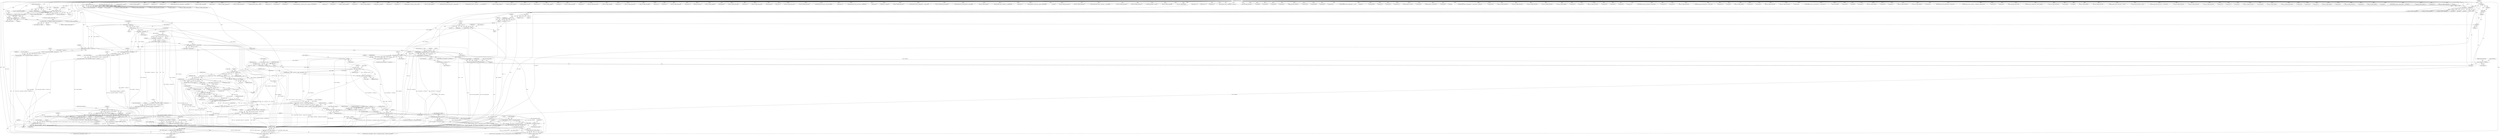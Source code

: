 digraph "0_stb_98fdfc6df88b1e34a736d5e126e6c8139c8de1a6_2@API" {
"1003421" [label="(Call,sizeof(float) * f->blocksize_1/2)"];
"1003424" [label="(Call,f->blocksize_1/2)"];
"1003405" [label="(Call,sizeof(float) * f->blocksize_1)"];
"1003351" [label="(Call,f->blocksize_1/2)"];
"1003332" [label="(Call,sizeof(float) * f->blocksize_1)"];
"1000354" [label="(Call,f->blocksize_1 = 1 << log1)"];
"1000358" [label="(Call,1 << log1)"];
"1000342" [label="(Call,log1 = x >> 4)"];
"1000344" [label="(Call,x >> 4)"];
"1000339" [label="(Call,x & 15)"];
"1000330" [label="(Call,x = get8(f))"];
"1000332" [label="(Call,get8(f))"];
"1000328" [label="(Call,get32(f))"];
"1000326" [label="(Call,get32(f))"];
"1000324" [label="(Call,get32(f))"];
"1000313" [label="(Call,get32(f))"];
"1000288" [label="(Call,get8(f))"];
"1000277" [label="(Call,get32(f))"];
"1000259" [label="(Call,getn(f, header, 6))"];
"1000250" [label="(Call,get8(f))"];
"1000126" [label="(Call,start_page(f))"];
"1000107" [label="(MethodParameterIn,vorb *f)"];
"1003419" [label="(Call,setup_malloc(f, sizeof(float) * f->blocksize_1/2))"];
"1003330" [label="(Call,setup_malloc(f, sizeof(float) * f->blocksize_1))"];
"1003328" [label="(Call,(float *) setup_malloc(f, sizeof(float) * f->blocksize_1))"];
"1003322" [label="(Call,f->channel_buffers[i] = (float *) setup_malloc(f, sizeof(float) * f->blocksize_1))"];
"1003372" [label="(Call,f->channel_buffers[i] == NULL)"];
"1003371" [label="(Call,f->channel_buffers[i] == NULL || f->previous_window[i] == NULL || f->finalY[i] == NULL)"];
"1003380" [label="(Call,f->previous_window[i] == NULL)"];
"1003379" [label="(Call,f->previous_window[i] == NULL || f->finalY[i] == NULL)"];
"1003387" [label="(Call,f->finalY[i] == NULL)"];
"1003430" [label="(Call,f->floor_buffers[i] == NULL)"];
"1003398" [label="(Call,memset(f->channel_buffers[i], 0, sizeof(float) * f->blocksize_1))"];
"1003346" [label="(Call,setup_malloc(f, sizeof(float) * f->blocksize_1/2))"];
"1003344" [label="(Call,(float *) setup_malloc(f, sizeof(float) * f->blocksize_1/2))"];
"1003338" [label="(Call,f->previous_window[i] = (float *) setup_malloc(f, sizeof(float) * f->blocksize_1/2))"];
"1003364" [label="(Call,setup_malloc(f, sizeof(int16) * longest_floorlist))"];
"1003362" [label="(Call,(int16 *) setup_malloc(f, sizeof(int16) * longest_floorlist))"];
"1003356" [label="(Call,f->finalY[i]          = (int16 *) setup_malloc(f, sizeof(int16) * longest_floorlist))"];
"1003395" [label="(Call,error(f, VORBIS_outofmem))"];
"1003394" [label="(Return,return error(f, VORBIS_outofmem);)"];
"1003417" [label="(Call,(float *) setup_malloc(f, sizeof(float) * f->blocksize_1/2))"];
"1003411" [label="(Call,f->floor_buffers[i]   = (float *) setup_malloc(f, sizeof(float) * f->blocksize_1/2))"];
"1003438" [label="(Call,error(f, VORBIS_outofmem))"];
"1003437" [label="(Return,return error(f, VORBIS_outofmem);)"];
"1003443" [label="(Call,init_blocksize(f, 0, f->blocksize_0))"];
"1003442" [label="(Call,!init_blocksize(f, 0, f->blocksize_0))"];
"1003453" [label="(Call,init_blocksize(f, 1, f->blocksize_1))"];
"1003452" [label="(Call,!init_blocksize(f, 1, f->blocksize_1))"];
"1003470" [label="(Call,f->blocksize[1] = f->blocksize_1)"];
"1003519" [label="(Call,f->blocksize_1 * sizeof(float))"];
"1003518" [label="(Call,f->blocksize_1 * sizeof(float) >> 1)"];
"1003516" [label="(Call,imdct_mem = (f->blocksize_1 * sizeof(float) >> 1))"];
"1003626" [label="(Call,imdct_mem > f->temp_memory_required)"];
"1003631" [label="(Call,f->temp_memory_required = imdct_mem)"];
"1003659" [label="(Call,f->setup_offset + sizeof(*f) + f->temp_memory_required > (unsigned) f->temp_offset)"];
"1003660" [label="(Call,f->setup_offset + sizeof(*f) + f->temp_memory_required)"];
"1003664" [label="(Call,sizeof(*f) + f->temp_memory_required)"];
"1003555" [label="(Call,f->blocksize_1 / 2)"];
"1003553" [label="(Call,actual_size = f->blocksize_1 / 2)"];
"1003564" [label="(Call,r->begin < actual_size)"];
"1003561" [label="(Call,limit_r_begin = r->begin < actual_size ? r->begin : actual_size)"];
"1003589" [label="(Call,limit_r_end - limit_r_begin)"];
"1003587" [label="(Call,n_read = limit_r_end - limit_r_begin)"];
"1003595" [label="(Call,n_read / r->part_size)"];
"1003593" [label="(Call,part_read = n_read / r->part_size)"];
"1003601" [label="(Call,part_read > max_part_read)"];
"1003604" [label="(Call,max_part_read = part_read)"];
"1003616" [label="(Call,max_part_read * sizeof(uint8 *))"];
"1003609" [label="(Call,f->channels * (sizeof(void*) + max_part_read * sizeof(uint8 *)))"];
"1003607" [label="(Call,classify_mem = f->channels * (sizeof(void*) + max_part_read * sizeof(uint8 *)))"];
"1003620" [label="(Call,f->temp_memory_required = classify_mem)"];
"1003613" [label="(Call,sizeof(void*) + max_part_read * sizeof(uint8 *))"];
"1003563" [label="(Call,r->begin < actual_size ? r->begin : actual_size)"];
"1003577" [label="(Call,r->end   < actual_size)"];
"1003574" [label="(Call,limit_r_end   = r->end   < actual_size ? r->end   : actual_size)"];
"1003576" [label="(Call,r->end   < actual_size ? r->end   : actual_size)"];
"1003677" [label="(Call,error(f, VORBIS_outofmem))"];
"1003676" [label="(Return,return error(f, VORBIS_outofmem);)"];
"1003684" [label="(Call,stb_vorbis_get_file_offset(f))"];
"1003680" [label="(Call,f->first_audio_page_offset = stb_vorbis_get_file_offset(f))"];
"1003461" [label="(Call,f->blocksize[0] = f->blocksize_0)"];
"1003398" [label="(Call,memset(f->channel_buffers[i], 0, sizeof(float) * f->blocksize_1))"];
"1000883" [label="(Call,setup_malloc(f, c->entries))"];
"1000354" [label="(Call,f->blocksize_1 = 1 << log1)"];
"1003601" [label="(Call,part_read > max_part_read)"];
"1001717" [label="(Call,error(f, VORBIS_outofmem))"];
"1003430" [label="(Call,f->floor_buffers[i] == NULL)"];
"1003470" [label="(Call,f->blocksize[1] = f->blocksize_1)"];
"1002557" [label="(Call,get_bits(f,5))"];
"1002047" [label="(Call,get_bits(f, 3))"];
"1001800" [label="(Call,get_bits(f, 16))"];
"1001765" [label="(Call,setup_temp_free(f, mults, sizeof(mults[0])*c->lookup_values))"];
"1003452" [label="(Call,!init_blocksize(f, 1, f->blocksize_1))"];
"1001332" [label="(Call,error(f, VORBIS_invalid_setup))"];
"1003542" [label="(Identifier,i)"];
"1002506" [label="(Call,get_bits(f,6))"];
"1003083" [label="(Call,error(f, VORBIS_invalid_setup))"];
"1002973" [label="(Call,error(f, VORBIS_invalid_setup))"];
"1003414" [label="(Identifier,f)"];
"1000906" [label="(Call,setup_temp_free(f, lengths, c->entries))"];
"1000340" [label="(Identifier,x)"];
"1000342" [label="(Call,log1 = x >> 4)"];
"1000276" [label="(Call,get32(f) != 0)"];
"1000824" [label="(Call,get_bits(f, 5))"];
"1003399" [label="(Call,f->channel_buffers[i])"];
"1000345" [label="(Identifier,x)"];
"1001918" [label="(Call,get_bits(f,16))"];
"1001932" [label="(Call,get_bits(f,8))"];
"1001224" [label="(Call,setup_temp_free(f, c->codewords, sizeof(*c->codewords)*c->sorted_entries))"];
"1002921" [label="(Call,get_bits(f,1))"];
"1003464" [label="(Identifier,f)"];
"1002951" [label="(Call,get_bits(f,1))"];
"1003387" [label="(Call,f->finalY[i] == NULL)"];
"1002842" [label="(Call,error(f, VORBIS_outofmem))"];
"1003394" [label="(Return,return error(f, VORBIS_outofmem);)"];
"1003616" [label="(Call,max_part_read * sizeof(uint8 *))"];
"1003390" [label="(Identifier,f)"];
"1003332" [label="(Call,sizeof(float) * f->blocksize_1)"];
"1000424" [label="(Call,skip(f, len))"];
"1002917" [label="(Call,error(f, VORBIS_outofmem))"];
"1003467" [label="(Call,f->blocksize_0)"];
"1002216" [label="(Call,get_bits(f, g->rangebits))"];
"1003348" [label="(Call,sizeof(float) * f->blocksize_1/2)"];
"1003395" [label="(Call,error(f, VORBIS_outofmem))"];
"1003378" [label="(Identifier,NULL)"];
"1003583" [label="(Identifier,r)"];
"1003420" [label="(Identifier,f)"];
"1000284" [label="(Call,f->channels = get8(f))"];
"1002377" [label="(Call,get_bits(f, 6))"];
"1003471" [label="(Call,f->blocksize[1])"];
"1000657" [label="(Call,get_bits(f,1))"];
"1000240" [label="(Call,error(f, VORBIS_ogg_skeleton_not_supported))"];
"1002899" [label="(Call,setup_malloc(f, f->channels * sizeof(*m->chan)))"];
"1000260" [label="(Identifier,f)"];
"1000252" [label="(Identifier,VORBIS_packet_id)"];
"1002481" [label="(Call,r->end < r->begin)"];
"1003602" [label="(Identifier,part_read)"];
"1000717" [label="(Call,error(f, VORBIS_outofmem))"];
"1003600" [label="(ControlStructure,if (part_read > max_part_read))"];
"1003422" [label="(Call,sizeof(float))"];
"1001414" [label="(Call,setup_temp_free(f,mults,sizeof(mults[0])*c->lookup_values))"];
"1003372" [label="(Call,f->channel_buffers[i] == NULL)"];
"1003514" [label="(Block,)"];
"1003330" [label="(Call,setup_malloc(f, sizeof(float) * f->blocksize_1))"];
"1003454" [label="(Identifier,f)"];
"1003320" [label="(Identifier,i)"];
"1003438" [label="(Call,error(f, VORBIS_outofmem))"];
"1002911" [label="(Call,m->chan == NULL)"];
"1001169" [label="(Call,setup_malloc(f, sizeof(*c->sorted_values   ) * (c->sorted_entries+1)))"];
"1000337" [label="(Call,log0 = x & 15)"];
"1003433" [label="(Identifier,f)"];
"1001054" [label="(Call,error(f, VORBIS_outofmem))"];
"1000138" [label="(Call,error(f, VORBIS_invalid_first_page))"];
"1002690" [label="(Call,error(f, VORBIS_outofmem))"];
"1003525" [label="(Literal,1)"];
"1003339" [label="(Call,f->previous_window[i])"];
"1003446" [label="(Call,f->blocksize_0)"];
"1001121" [label="(Call,setup_temp_free(f, values, 0))"];
"1002477" [label="(Call,get_bits(f, 24))"];
"1001160" [label="(Call,error(f, VORBIS_outofmem))"];
"1000382" [label="(Call,error(f, VORBIS_invalid_setup))"];
"1000107" [label="(MethodParameterIn,vorb *f)"];
"1001776" [label="(Call,CHECK(f))"];
"1000309" [label="(Call,f->sample_rate = get32(f))"];
"1003440" [label="(Identifier,VORBIS_outofmem)"];
"1000339" [label="(Call,x & 15)"];
"1003288" [label="(Call,error(f, VORBIS_invalid_setup))"];
"1003590" [label="(Identifier,limit_r_end)"];
"1003678" [label="(Identifier,f)"];
"1003572" [label="(Identifier,actual_size)"];
"1001904" [label="(Call,get_bits(f,8))"];
"1003406" [label="(Call,sizeof(float))"];
"1000611" [label="(Call,error(f, VORBIS_invalid_setup))"];
"1003574" [label="(Call,limit_r_end   = r->end   < actual_size ? r->end   : actual_size)"];
"1000338" [label="(Identifier,log0)"];
"1003593" [label="(Call,part_read = n_read / r->part_size)"];
"1000895" [label="(Call,error(f, VORBIS_outofmem))"];
"1000667" [label="(Call,get_bits(f,1))"];
"1000777" [label="(Call,error(f, VORBIS_invalid_setup))"];
"1003129" [label="(Call,error(f, VORBIS_invalid_setup))"];
"1003680" [label="(Call,f->first_audio_page_offset = stb_vorbis_get_file_offset(f))"];
"1002552" [label="(Call,get_bits(f,1))"];
"1002140" [label="(Call,get_bits(f,2))"];
"1002526" [label="(Call,error(f, VORBIS_invalid_setup))"];
"1003444" [label="(Identifier,f)"];
"1003585" [label="(Identifier,actual_size)"];
"1000355" [label="(Call,f->blocksize_1)"];
"1003687" [label="(Identifier,TRUE)"];
"1000632" [label="(Call,get_bits(f, 8))"];
"1003355" [label="(Literal,2)"];
"1003341" [label="(Identifier,f)"];
"1003425" [label="(Call,f->blocksize_1)"];
"1003559" [label="(Literal,2)"];
"1003408" [label="(Call,f->blocksize_1)"];
"1000753" [label="(Call,get_bits(f, ilog(limit)))"];
"1001384" [label="(Call,error(f, VORBIS_outofmem))"];
"1003556" [label="(Call,f->blocksize_1)"];
"1000264" [label="(Call,error(f, VORBIS_unexpected_eof))"];
"1000278" [label="(Identifier,f)"];
"1003618" [label="(Call,sizeof(uint8 *))"];
"1003587" [label="(Call,n_read = limit_r_end - limit_r_begin)"];
"1000465" [label="(Call,get8_packet(f))"];
"1000249" [label="(Call,get8(f) != VORBIS_packet_id)"];
"1002463" [label="(Call,error(f, VORBIS_invalid_setup))"];
"1000272" [label="(Call,error(f, VORBIS_invalid_first_page))"];
"1000637" [label="(Call,get_bits(f, 8))"];
"1000330" [label="(Call,x = get8(f))"];
"1003450" [label="(Identifier,FALSE)"];
"1003624" [label="(Identifier,classify_mem)"];
"1001877" [label="(Call,error(f, VORBIS_invalid_setup))"];
"1002492" [label="(Call,r->part_size = get_bits(f,24)+1)"];
"1003610" [label="(Call,f->channels)"];
"1000422" [label="(Call,next_segment(f))"];
"1000812" [label="(Call,get_bits(f,1))"];
"1001808" [label="(Call,error(f, VORBIS_invalid_setup))"];
"1003685" [label="(Identifier,f)"];
"1003437" [label="(Return,return error(f, VORBIS_outofmem);)"];
"1000370" [label="(Call,error(f, VORBIS_invalid_setup))"];
"1001659" [label="(Call,error(f, VORBIS_invalid_setup))"];
"1003617" [label="(Identifier,max_part_read)"];
"1001826" [label="(Call,setup_malloc(f, f->floor_count * sizeof(*f->floor_config)))"];
"1000646" [label="(Call,get_bits(f, 8))"];
"1001214" [label="(Call,setup_temp_free(f, values, sizeof(*values)*c->sorted_entries))"];
"1000364" [label="(Identifier,log0)"];
"1003397" [label="(Identifier,VORBIS_outofmem)"];
"1002514" [label="(Call,get_bits(f,8))"];
"1003445" [label="(Literal,0)"];
"1001404" [label="(Call,get_bits(f, c->value_bits))"];
"1003441" [label="(ControlStructure,if (!init_blocksize(f, 0, f->blocksize_0)))"];
"1000277" [label="(Call,get32(f))"];
"1003605" [label="(Identifier,max_part_read)"];
"1002646" [label="(Call,error(f, VORBIS_invalid_setup))"];
"1001686" [label="(Call,setup_malloc(f, sizeof(c->multiplicands[0]) * c->lookup_values))"];
"1003563" [label="(Call,r->begin < actual_size ? r->begin : actual_size)"];
"1001965" [label="(Call,error(f, VORBIS_feature_not_supported))"];
"1001705" [label="(Call,setup_temp_free(f, mults,sizeof(mults[0])*c->lookup_values))"];
"1003555" [label="(Call,f->blocksize_1 / 2)"];
"1003436" [label="(Identifier,NULL)"];
"1000344" [label="(Call,x >> 4)"];
"1001189" [label="(Call,error(f, VORBIS_outofmem))"];
"1000510" [label="(Call,setup_malloc(f, sizeof(*f->codebooks) * f->codebook_count))"];
"1003405" [label="(Call,sizeof(float) * f->blocksize_1)"];
"1003247" [label="(Call,get_bits(f,1))"];
"1003412" [label="(Call,f->floor_buffers[i])"];
"1003603" [label="(Identifier,max_part_read)"];
"1000108" [label="(Block,)"];
"1003388" [label="(Call,f->finalY[i])"];
"1003344" [label="(Call,(float *) setup_malloc(f, sizeof(float) * f->blocksize_1/2))"];
"1000261" [label="(Identifier,header)"];
"1003631" [label="(Call,f->temp_memory_required = imdct_mem)"];
"1000346" [label="(Literal,4)"];
"1003371" [label="(Call,f->channel_buffers[i] == NULL || f->previous_window[i] == NULL || f->finalY[i] == NULL)"];
"1002387" [label="(Call,setup_malloc(f, f->residue_count * sizeof(f->residue_config[0])))"];
"1003356" [label="(Call,f->finalY[i]          = (int16 *) setup_malloc(f, sizeof(int16) * longest_floorlist))"];
"1000232" [label="(Call,get8(f))"];
"1002890" [label="(Call,error(f, VORBIS_invalid_setup))"];
"1000469" [label="(Call,error(f, VORBIS_invalid_setup))"];
"1003614" [label="(Call,sizeof(void*))"];
"1003575" [label="(Identifier,limit_r_end)"];
"1001037" [label="(Call,setup_temp_malloc(f, sizeof(*c->codewords) * c->sorted_entries))"];
"1003462" [label="(Call,f->blocksize[0])"];
"1003632" [label="(Call,f->temp_memory_required)"];
"1000279" [label="(Literal,0)"];
"1003424" [label="(Call,f->blocksize_1/2)"];
"1000250" [label="(Call,get8(f))"];
"1003570" [label="(Identifier,r)"];
"1003635" [label="(Identifier,imdct_mem)"];
"1003300" [label="(Call,error(f, VORBIS_invalid_setup))"];
"1003589" [label="(Call,limit_r_end - limit_r_begin)"];
"1003033" [label="(Call,error(f, VORBIS_invalid_setup))"];
"1000694" [label="(Call,setup_temp_malloc(f, c->entries))"];
"1003613" [label="(Call,sizeof(void*) + max_part_read * sizeof(uint8 *))"];
"1003581" [label="(Identifier,actual_size)"];
"1003456" [label="(Call,f->blocksize_1)"];
"1003211" [label="(Call,error(f, VORBIS_invalid_setup))"];
"1000395" [label="(Call,get8(f))"];
"1002776" [label="(Call,error(f, VORBIS_outofmem))"];
"1002470" [label="(Call,get_bits(f, 24))"];
"1003530" [label="(Identifier,max_part_read)"];
"1000349" [label="(Identifier,f)"];
"1001291" [label="(Call,get_bits(f, 32))"];
"1003460" [label="(Identifier,FALSE)"];
"1003352" [label="(Call,f->blocksize_1)"];
"1003165" [label="(Call,get_bits(f,8))"];
"1003429" [label="(ControlStructure,if (f->floor_buffers[i] == NULL))"];
"1003588" [label="(Identifier,n_read)"];
"1003681" [label="(Call,f->first_audio_page_offset)"];
"1000326" [label="(Call,get32(f))"];
"1000333" [label="(Identifier,f)"];
"1002755" [label="(Call,setup_malloc(f, sizeof(r->classdata[j][0]) * classwords))"];
"1000360" [label="(Identifier,log1)"];
"1000127" [label="(Identifier,f)"];
"1000585" [label="(Call,error(f, VORBIS_invalid_setup))"];
"1000148" [label="(Call,error(f, VORBIS_invalid_first_page))"];
"1000390" [label="(Call,error(f, VORBIS_invalid_setup))"];
"1001778" [label="(Call,CHECK(f))"];
"1003079" [label="(Call,get_bits(f,2))"];
"1000190" [label="(Call,getn(f, header, 6))"];
"1003578" [label="(Call,r->end)"];
"1003677" [label="(Call,error(f, VORBIS_outofmem))"];
"1000321" [label="(Call,error(f, VORBIS_invalid_first_page))"];
"1003609" [label="(Call,f->channels * (sizeof(void*) + max_part_read * sizeof(uint8 *)))"];
"1003346" [label="(Call,setup_malloc(f, sizeof(float) * f->blocksize_1/2))"];
"1001925" [label="(Call,get_bits(f,6))"];
"1002057" [label="(Call,get_bits(f, 2))"];
"1002996" [label="(Call,get_bits(f, ilog(f->channels-1)))"];
"1003665" [label="(Call,sizeof(*f))"];
"1000359" [label="(Literal,1)"];
"1003254" [label="(Call,get_bits(f,16))"];
"1000485" [label="(Call,get8_packet(f))"];
"1003561" [label="(Call,limit_r_begin = r->begin < actual_size ? r->begin : actual_size)"];
"1002148" [label="(Call,get_bits(f,4))"];
"1003660" [label="(Call,f->setup_offset + sizeof(*f) + f->temp_memory_required)"];
"1003679" [label="(Identifier,VORBIS_outofmem)"];
"1000125" [label="(Call,!start_page(f))"];
"1002882" [label="(Call,get_bits(f,16))"];
"1003638" [label="(Identifier,f)"];
"1000288" [label="(Call,get8(f))"];
"1001491" [label="(Call,setup_malloc(f, sizeof(c->multiplicands[0]) * c->entries        * c->dimensions))"];
"1003331" [label="(Identifier,f)"];
"1000435" [label="(Call,start_packet(f))"];
"1001307" [label="(Call,get_bits(f,1))"];
"1003357" [label="(Call,f->finalY[i])"];
"1000281" [label="(Call,error(f, VORBIS_invalid_first_page))"];
"1000500" [label="(Call,get_bits(f,8))"];
"1000296" [label="(Call,error(f, VORBIS_invalid_first_page))"];
"1003473" [label="(Identifier,f)"];
"1003562" [label="(Identifier,limit_r_begin)"];
"1001283" [label="(Call,get_bits(f, 32))"];
"1003597" [label="(Call,r->part_size)"];
"1000314" [label="(Identifier,f)"];
"1003359" [label="(Identifier,f)"];
"1003595" [label="(Call,n_read / r->part_size)"];
"1000708" [label="(Call,setup_malloc(f, c->entries))"];
"1000251" [label="(Identifier,f)"];
"1003608" [label="(Identifier,classify_mem)"];
"1000258" [label="(Call,!getn(f, header, 6))"];
"1001961" [label="(Call,get_bits(f,8))"];
"1001017" [label="(Call,setup_malloc(f, c->sorted_entries))"];
"1003591" [label="(Identifier,limit_r_begin)"];
"1002814" [label="(Call,get_bits(f,6))"];
"1003688" [label="(MethodReturn,static int)"];
"1003442" [label="(Call,!init_blocksize(f, 0, f->blocksize_0))"];
"1000236" [label="(Call,get8(f))"];
"1003684" [label="(Call,stb_vorbis_get_file_offset(f))"];
"1001468" [label="(Call,setup_malloc(f, sizeof(c->multiplicands[0]) * c->sorted_entries * c->dimensions))"];
"1001911" [label="(Call,get_bits(f,16))"];
"1003049" [label="(Call,error(f, VORBIS_invalid_setup))"];
"1003607" [label="(Call,classify_mem = f->channels * (sizeof(void*) + max_part_read * sizeof(uint8 *)))"];
"1000762" [label="(Call,error(f, VORBIS_invalid_setup))"];
"1003461" [label="(Call,f->blocksize[0] = f->blocksize_0)"];
"1003626" [label="(Call,imdct_mem > f->temp_memory_required)"];
"1003379" [label="(Call,f->previous_window[i] == NULL || f->finalY[i] == NULL)"];
"1003197" [label="(Call,error(f, VORBIS_invalid_setup))"];
"1001426" [label="(Call,error(f, VORBIS_invalid_setup))"];
"1003621" [label="(Call,f->temp_memory_required)"];
"1001074" [label="(Call,error(f, VORBIS_outofmem))"];
"1003451" [label="(ControlStructure,if (!init_blocksize(f, 1, f->blocksize_1)))"];
"1003659" [label="(Call,f->setup_offset + sizeof(*f) + f->temp_memory_required > (unsigned) f->temp_offset)"];
"1001991" [label="(Call,get_bits(f, 5))"];
"1003443" [label="(Call,init_blocksize(f, 0, f->blocksize_0))"];
"1003633" [label="(Identifier,f)"];
"1003625" [label="(ControlStructure,if (imdct_mem > f->temp_memory_required))"];
"1002073" [label="(Call,get_bits(f, 8))"];
"1003366" [label="(Call,sizeof(int16) * longest_floorlist)"];
"1003476" [label="(Call,f->blocksize_1)"];
"1000683" [label="(Call,error(f, VORBIS_invalid_setup))"];
"1003351" [label="(Call,f->blocksize_1/2)"];
"1000126" [label="(Call,start_page(f))"];
"1000341" [label="(Literal,15)"];
"1000158" [label="(Call,error(f, VORBIS_invalid_first_page))"];
"1003370" [label="(ControlStructure,if (f->channel_buffers[i] == NULL || f->previous_window[i] == NULL || f->finalY[i] == NULL))"];
"1003596" [label="(Identifier,n_read)"];
"1000269" [label="(Call,vorbis_validate(header))"];
"1003261" [label="(Call,get_bits(f,16))"];
"1000262" [label="(Literal,6)"];
"1001299" [label="(Call,get_bits(f, 4))"];
"1000327" [label="(Identifier,f)"];
"1001940" [label="(Call,get_bits(f,4))"];
"1003606" [label="(Identifier,part_read)"];
"1001783" [label="(Call,get_bits(f, 6))"];
"1003455" [label="(Literal,1)"];
"1003335" [label="(Call,f->blocksize_1)"];
"1001514" [label="(Call,setup_temp_free(f,mults,sizeof(mults[0])*c->lookup_values))"];
"1003627" [label="(Identifier,imdct_mem)"];
"1001865" [label="(Call,get_bits(f, 16))"];
"1001816" [label="(Call,get_bits(f, 6))"];
"1000598" [label="(Call,error(f, VORBIS_invalid_setup))"];
"1001369" [label="(Call,setup_temp_malloc(f, sizeof(mults[0]) * c->lookup_values))"];
"1000347" [label="(Call,f->blocksize_0 = 1 << log0)"];
"1003380" [label="(Call,f->previous_window[i] == NULL)"];
"1002451" [label="(Call,get_bits(f, 16))"];
"1003676" [label="(Return,return error(f, VORBIS_outofmem);)"];
"1003381" [label="(Call,f->previous_window[i])"];
"1003568" [label="(Identifier,actual_size)"];
"1000968" [label="(Call,CHECK(f))"];
"1000329" [label="(Identifier,f)"];
"1003386" [label="(Identifier,NULL)"];
"1003671" [label="(Call,(unsigned) f->temp_offset)"];
"1003577" [label="(Call,r->end   < actual_size)"];
"1001526" [label="(Call,error(f, VORBIS_outofmem))"];
"1000590" [label="(Call,get_bits(f, 8))"];
"1002929" [label="(Call,get_bits(f,4))"];
"1001126" [label="(Call,error(f, VORBIS_invalid_setup))"];
"1003303" [label="(Call,flush_packet(f))"];
"1002132" [label="(Call,error(f, VORBIS_invalid_setup))"];
"1002960" [label="(Call,get_bits(f,8))"];
"1001140" [label="(Call,setup_malloc(f, sizeof(*c->sorted_codewords) * (c->sorted_entries+1)))"];
"1000440" [label="(Call,IS_PUSH_MODE(f))"];
"1003519" [label="(Call,f->blocksize_1 * sizeof(float))"];
"1003365" [label="(Identifier,f)"];
"1003453" [label="(Call,init_blocksize(f, 1, f->blocksize_1))"];
"1003404" [label="(Literal,0)"];
"1002497" [label="(Call,get_bits(f,24))"];
"1003375" [label="(Identifier,f)"];
"1000306" [label="(Call,error(f, VORBIS_too_many_channels))"];
"1001678" [label="(Call,CHECK(f))"];
"1003328" [label="(Call,(float *) setup_malloc(f, sizeof(float) * f->blocksize_1))"];
"1000625" [label="(Call,get_bits(f, 8))"];
"1001000" [label="(Call,error(f, VORBIS_outofmem))"];
"1002115" [label="(Call,get_bits(f,8))"];
"1003396" [label="(Identifier,f)"];
"1003658" [label="(ControlStructure,if (f->setup_offset + sizeof(*f) + f->temp_memory_required > (unsigned) f->temp_offset))"];
"1000334" [label="(Block,)"];
"1001257" [label="(Call,get_bits(f, 4))"];
"1003517" [label="(Identifier,imdct_mem)"];
"1003278" [label="(Call,error(f, VORBIS_invalid_setup))"];
"1003582" [label="(Call,r->end)"];
"1001028" [label="(Call,error(f, VORBIS_outofmem))"];
"1003431" [label="(Call,f->floor_buffers[i])"];
"1003219" [label="(Call,get_bits(f, 6))"];
"1003516" [label="(Call,imdct_mem = (f->blocksize_1 * sizeof(float) >> 1))"];
"1003529" [label="(Call,max_part_read=0)"];
"1001647" [label="(Call,setup_temp_free(f, mults,sizeof(mults[0])*c->lookup_values))"];
"1003428" [label="(Literal,2)"];
"1002667" [label="(Call,setup_malloc(f, sizeof(*r->classdata) * f->codebooks[r->classbook].entries))"];
"1000331" [label="(Identifier,x)"];
"1003314" [label="(Call,i < f->channels)"];
"1002630" [label="(Call,get_bits(f, 8))"];
"1000328" [label="(Call,get32(f))"];
"1002548" [label="(Call,get_bits(f,3))"];
"1003628" [label="(Call,f->temp_memory_required)"];
"1000259" [label="(Call,getn(f, header, 6))"];
"1000445" [label="(Call,is_whole_packet_present(f, TRUE))"];
"1002824" [label="(Call,setup_malloc(f, f->mapping_count * sizeof(*f->mapping)))"];
"1002293" [label="(Call,error(f, VORBIS_invalid_setup))"];
"1003333" [label="(Call,sizeof(float))"];
"1000408" [label="(Call,start_page(f))"];
"1003682" [label="(Identifier,f)"];
"1000375" [label="(Call,log1 < 6)"];
"1003661" [label="(Call,f->setup_offset)"];
"1000325" [label="(Identifier,f)"];
"1003520" [label="(Call,f->blocksize_1)"];
"1003594" [label="(Identifier,part_read)"];
"1001251" [label="(Call,CHECK(f))"];
"1003576" [label="(Call,r->end   < actual_size ? r->end   : actual_size)"];
"1002406" [label="(Call,error(f, VORBIS_outofmem))"];
"1001362" [label="(Call,error(f, VORBIS_invalid_setup))"];
"1003417" [label="(Call,(float *) setup_malloc(f, sizeof(float) * f->blocksize_1/2))"];
"1000982" [label="(Call,setup_malloc(f, sizeof(c->codewords[0]) * c->entries))"];
"1000324" [label="(Call,get32(f))"];
"1003664" [label="(Call,sizeof(*f) + f->temp_memory_required)"];
"1003554" [label="(Identifier,actual_size)"];
"1003383" [label="(Identifier,f)"];
"1001238" [label="(Call,setup_temp_free(f, lengths, c->entries))"];
"1001061" [label="(Call,setup_temp_malloc(f, sizeof(*values) * c->sorted_entries))"];
"1002087" [label="(Call,error(f, VORBIS_invalid_setup))"];
"1003523" [label="(Call,sizeof(float))"];
"1003604" [label="(Call,max_part_read = part_read)"];
"1003362" [label="(Call,(int16 *) setup_malloc(f, sizeof(int16) * longest_floorlist))"];
"1003069" [label="(Call,error(f, VORBIS_invalid_setup))"];
"1003401" [label="(Identifier,f)"];
"1000254" [label="(Call,error(f, VORBIS_invalid_first_page))"];
"1000837" [label="(Call,error(f, VORBIS_invalid_setup))"];
"1003347" [label="(Identifier,f)"];
"1000577" [label="(Call,get_bits(f, 8))"];
"1003322" [label="(Call,f->channel_buffers[i] = (float *) setup_malloc(f, sizeof(float) * f->blocksize_1))"];
"1002012" [label="(Call,get_bits(f, 4))"];
"1000731" [label="(Call,get_bits(f,5))"];
"1003620" [label="(Call,f->temp_memory_required = classify_mem)"];
"1000492" [label="(Call,error(f, VORBIS_invalid_setup))"];
"1003373" [label="(Call,f->channel_buffers[i])"];
"1000414" [label="(Call,start_packet(f))"];
"1003483" [label="(Identifier,integer_divide_table)"];
"1001844" [label="(Call,error(f, VORBIS_outofmem))"];
"1003393" [label="(Identifier,NULL)"];
"1000289" [label="(Identifier,f)"];
"1000403" [label="(Call,error(f, VORBIS_invalid_first_page))"];
"1003183" [label="(Call,get_bits(f,8))"];
"1003569" [label="(Call,r->begin)"];
"1000603" [label="(Call,get_bits(f, 8))"];
"1003564" [label="(Call,r->begin < actual_size)"];
"1003113" [label="(Call,get_bits(f, 4))"];
"1003518" [label="(Call,f->blocksize_1 * sizeof(float) >> 1)"];
"1003439" [label="(Identifier,f)"];
"1000168" [label="(Call,error(f, VORBIS_invalid_first_page))"];
"1000528" [label="(Call,error(f, VORBIS_outofmem))"];
"1003321" [label="(Block,)"];
"1003411" [label="(Call,f->floor_buffers[i]   = (float *) setup_malloc(f, sizeof(float) * f->blocksize_1/2))"];
"1000332" [label="(Call,get8(f))"];
"1003323" [label="(Call,f->channel_buffers[i])"];
"1003565" [label="(Call,r->begin)"];
"1003268" [label="(Call,get_bits(f,8))"];
"1002489" [label="(Call,error(f, VORBIS_invalid_setup))"];
"1003174" [label="(Call,get_bits(f,8))"];
"1002836" [label="(Call,f->mapping == NULL)"];
"1002588" [label="(Call,error(f, VORBIS_outofmem))"];
"1000313" [label="(Call,get32(f))"];
"1000573" [label="(Call,CHECK(f))"];
"1003553" [label="(Call,actual_size = f->blocksize_1 / 2)"];
"1002569" [label="(Call,setup_malloc(f, sizeof(r->residue_books[0]) * r->classifications))"];
"1003668" [label="(Call,f->temp_memory_required)"];
"1003543" [label="(Block,)"];
"1003012" [label="(Call,get_bits(f, ilog(f->channels-1)))"];
"1003338" [label="(Call,f->previous_window[i] = (float *) setup_malloc(f, sizeof(float) * f->blocksize_1/2))"];
"1003421" [label="(Call,sizeof(float) * f->blocksize_1/2)"];
"1000616" [label="(Call,get_bits(f, 8))"];
"1003419" [label="(Call,setup_malloc(f, sizeof(float) * f->blocksize_1/2))"];
"1000343" [label="(Identifier,log1)"];
"1000245" [label="(Call,error(f, VORBIS_invalid_first_page))"];
"1001267" [label="(Call,error(f, VORBIS_invalid_setup))"];
"1003622" [label="(Identifier,f)"];
"1003364" [label="(Call,setup_malloc(f, sizeof(int16) * longest_floorlist))"];
"1000358" [label="(Call,1 << log1)"];
"1003421" -> "1003419"  [label="AST: "];
"1003421" -> "1003424"  [label="CFG: "];
"1003422" -> "1003421"  [label="AST: "];
"1003424" -> "1003421"  [label="AST: "];
"1003419" -> "1003421"  [label="CFG: "];
"1003421" -> "1003688"  [label="DDG: f->blocksize_1/2"];
"1003421" -> "1003419"  [label="DDG: f->blocksize_1/2"];
"1003424" -> "1003421"  [label="DDG: f->blocksize_1"];
"1003424" -> "1003421"  [label="DDG: 2"];
"1003424" -> "1003428"  [label="CFG: "];
"1003425" -> "1003424"  [label="AST: "];
"1003428" -> "1003424"  [label="AST: "];
"1003424" -> "1003688"  [label="DDG: f->blocksize_1"];
"1003424" -> "1003332"  [label="DDG: f->blocksize_1"];
"1003405" -> "1003424"  [label="DDG: f->blocksize_1"];
"1003424" -> "1003453"  [label="DDG: f->blocksize_1"];
"1003405" -> "1003398"  [label="AST: "];
"1003405" -> "1003408"  [label="CFG: "];
"1003406" -> "1003405"  [label="AST: "];
"1003408" -> "1003405"  [label="AST: "];
"1003398" -> "1003405"  [label="CFG: "];
"1003405" -> "1003398"  [label="DDG: f->blocksize_1"];
"1003351" -> "1003405"  [label="DDG: f->blocksize_1"];
"1003351" -> "1003348"  [label="AST: "];
"1003351" -> "1003355"  [label="CFG: "];
"1003352" -> "1003351"  [label="AST: "];
"1003355" -> "1003351"  [label="AST: "];
"1003348" -> "1003351"  [label="CFG: "];
"1003351" -> "1003688"  [label="DDG: f->blocksize_1"];
"1003351" -> "1003348"  [label="DDG: f->blocksize_1"];
"1003351" -> "1003348"  [label="DDG: 2"];
"1003332" -> "1003351"  [label="DDG: f->blocksize_1"];
"1003332" -> "1003330"  [label="AST: "];
"1003332" -> "1003335"  [label="CFG: "];
"1003333" -> "1003332"  [label="AST: "];
"1003335" -> "1003332"  [label="AST: "];
"1003330" -> "1003332"  [label="CFG: "];
"1003332" -> "1003330"  [label="DDG: f->blocksize_1"];
"1000354" -> "1003332"  [label="DDG: f->blocksize_1"];
"1000354" -> "1000334"  [label="AST: "];
"1000354" -> "1000358"  [label="CFG: "];
"1000355" -> "1000354"  [label="AST: "];
"1000358" -> "1000354"  [label="AST: "];
"1000364" -> "1000354"  [label="CFG: "];
"1000354" -> "1003688"  [label="DDG: 1 << log1"];
"1000354" -> "1003688"  [label="DDG: f->blocksize_1"];
"1000358" -> "1000354"  [label="DDG: 1"];
"1000358" -> "1000354"  [label="DDG: log1"];
"1000354" -> "1003453"  [label="DDG: f->blocksize_1"];
"1000358" -> "1000360"  [label="CFG: "];
"1000359" -> "1000358"  [label="AST: "];
"1000360" -> "1000358"  [label="AST: "];
"1000358" -> "1003688"  [label="DDG: log1"];
"1000342" -> "1000358"  [label="DDG: log1"];
"1000358" -> "1000375"  [label="DDG: log1"];
"1000342" -> "1000334"  [label="AST: "];
"1000342" -> "1000344"  [label="CFG: "];
"1000343" -> "1000342"  [label="AST: "];
"1000344" -> "1000342"  [label="AST: "];
"1000349" -> "1000342"  [label="CFG: "];
"1000342" -> "1003688"  [label="DDG: x >> 4"];
"1000344" -> "1000342"  [label="DDG: x"];
"1000344" -> "1000342"  [label="DDG: 4"];
"1000344" -> "1000346"  [label="CFG: "];
"1000345" -> "1000344"  [label="AST: "];
"1000346" -> "1000344"  [label="AST: "];
"1000344" -> "1003688"  [label="DDG: x"];
"1000339" -> "1000344"  [label="DDG: x"];
"1000339" -> "1000337"  [label="AST: "];
"1000339" -> "1000341"  [label="CFG: "];
"1000340" -> "1000339"  [label="AST: "];
"1000341" -> "1000339"  [label="AST: "];
"1000337" -> "1000339"  [label="CFG: "];
"1000339" -> "1000337"  [label="DDG: x"];
"1000339" -> "1000337"  [label="DDG: 15"];
"1000330" -> "1000339"  [label="DDG: x"];
"1000330" -> "1000108"  [label="AST: "];
"1000330" -> "1000332"  [label="CFG: "];
"1000331" -> "1000330"  [label="AST: "];
"1000332" -> "1000330"  [label="AST: "];
"1000338" -> "1000330"  [label="CFG: "];
"1000330" -> "1003688"  [label="DDG: get8(f)"];
"1000332" -> "1000330"  [label="DDG: f"];
"1000332" -> "1000333"  [label="CFG: "];
"1000333" -> "1000332"  [label="AST: "];
"1000328" -> "1000332"  [label="DDG: f"];
"1000107" -> "1000332"  [label="DDG: f"];
"1000332" -> "1000370"  [label="DDG: f"];
"1000332" -> "1000382"  [label="DDG: f"];
"1000332" -> "1000390"  [label="DDG: f"];
"1000332" -> "1000395"  [label="DDG: f"];
"1000328" -> "1000108"  [label="AST: "];
"1000328" -> "1000329"  [label="CFG: "];
"1000329" -> "1000328"  [label="AST: "];
"1000331" -> "1000328"  [label="CFG: "];
"1000328" -> "1003688"  [label="DDG: get32(f)"];
"1000326" -> "1000328"  [label="DDG: f"];
"1000107" -> "1000328"  [label="DDG: f"];
"1000326" -> "1000108"  [label="AST: "];
"1000326" -> "1000327"  [label="CFG: "];
"1000327" -> "1000326"  [label="AST: "];
"1000329" -> "1000326"  [label="CFG: "];
"1000324" -> "1000326"  [label="DDG: f"];
"1000107" -> "1000326"  [label="DDG: f"];
"1000324" -> "1000108"  [label="AST: "];
"1000324" -> "1000325"  [label="CFG: "];
"1000325" -> "1000324"  [label="AST: "];
"1000327" -> "1000324"  [label="CFG: "];
"1000313" -> "1000324"  [label="DDG: f"];
"1000107" -> "1000324"  [label="DDG: f"];
"1000313" -> "1000309"  [label="AST: "];
"1000313" -> "1000314"  [label="CFG: "];
"1000314" -> "1000313"  [label="AST: "];
"1000309" -> "1000313"  [label="CFG: "];
"1000313" -> "1000309"  [label="DDG: f"];
"1000288" -> "1000313"  [label="DDG: f"];
"1000107" -> "1000313"  [label="DDG: f"];
"1000313" -> "1000321"  [label="DDG: f"];
"1000288" -> "1000284"  [label="AST: "];
"1000288" -> "1000289"  [label="CFG: "];
"1000289" -> "1000288"  [label="AST: "];
"1000284" -> "1000288"  [label="CFG: "];
"1000288" -> "1000284"  [label="DDG: f"];
"1000277" -> "1000288"  [label="DDG: f"];
"1000107" -> "1000288"  [label="DDG: f"];
"1000288" -> "1000296"  [label="DDG: f"];
"1000288" -> "1000306"  [label="DDG: f"];
"1000277" -> "1000276"  [label="AST: "];
"1000277" -> "1000278"  [label="CFG: "];
"1000278" -> "1000277"  [label="AST: "];
"1000279" -> "1000277"  [label="CFG: "];
"1000277" -> "1000276"  [label="DDG: f"];
"1000259" -> "1000277"  [label="DDG: f"];
"1000107" -> "1000277"  [label="DDG: f"];
"1000277" -> "1000281"  [label="DDG: f"];
"1000259" -> "1000258"  [label="AST: "];
"1000259" -> "1000262"  [label="CFG: "];
"1000260" -> "1000259"  [label="AST: "];
"1000261" -> "1000259"  [label="AST: "];
"1000262" -> "1000259"  [label="AST: "];
"1000258" -> "1000259"  [label="CFG: "];
"1000259" -> "1003688"  [label="DDG: header"];
"1000259" -> "1000258"  [label="DDG: f"];
"1000259" -> "1000258"  [label="DDG: header"];
"1000259" -> "1000258"  [label="DDG: 6"];
"1000250" -> "1000259"  [label="DDG: f"];
"1000107" -> "1000259"  [label="DDG: f"];
"1000259" -> "1000264"  [label="DDG: f"];
"1000259" -> "1000269"  [label="DDG: header"];
"1000259" -> "1000272"  [label="DDG: f"];
"1000250" -> "1000249"  [label="AST: "];
"1000250" -> "1000251"  [label="CFG: "];
"1000251" -> "1000250"  [label="AST: "];
"1000252" -> "1000250"  [label="CFG: "];
"1000250" -> "1000249"  [label="DDG: f"];
"1000126" -> "1000250"  [label="DDG: f"];
"1000107" -> "1000250"  [label="DDG: f"];
"1000250" -> "1000254"  [label="DDG: f"];
"1000126" -> "1000125"  [label="AST: "];
"1000126" -> "1000127"  [label="CFG: "];
"1000127" -> "1000126"  [label="AST: "];
"1000125" -> "1000126"  [label="CFG: "];
"1000126" -> "1003688"  [label="DDG: f"];
"1000126" -> "1000125"  [label="DDG: f"];
"1000107" -> "1000126"  [label="DDG: f"];
"1000126" -> "1000138"  [label="DDG: f"];
"1000126" -> "1000148"  [label="DDG: f"];
"1000126" -> "1000158"  [label="DDG: f"];
"1000126" -> "1000168"  [label="DDG: f"];
"1000126" -> "1000190"  [label="DDG: f"];
"1000126" -> "1000240"  [label="DDG: f"];
"1000126" -> "1000245"  [label="DDG: f"];
"1000107" -> "1000106"  [label="AST: "];
"1000107" -> "1003688"  [label="DDG: f"];
"1000107" -> "1000138"  [label="DDG: f"];
"1000107" -> "1000148"  [label="DDG: f"];
"1000107" -> "1000158"  [label="DDG: f"];
"1000107" -> "1000168"  [label="DDG: f"];
"1000107" -> "1000190"  [label="DDG: f"];
"1000107" -> "1000232"  [label="DDG: f"];
"1000107" -> "1000236"  [label="DDG: f"];
"1000107" -> "1000240"  [label="DDG: f"];
"1000107" -> "1000245"  [label="DDG: f"];
"1000107" -> "1000254"  [label="DDG: f"];
"1000107" -> "1000264"  [label="DDG: f"];
"1000107" -> "1000272"  [label="DDG: f"];
"1000107" -> "1000281"  [label="DDG: f"];
"1000107" -> "1000296"  [label="DDG: f"];
"1000107" -> "1000306"  [label="DDG: f"];
"1000107" -> "1000321"  [label="DDG: f"];
"1000107" -> "1000370"  [label="DDG: f"];
"1000107" -> "1000382"  [label="DDG: f"];
"1000107" -> "1000390"  [label="DDG: f"];
"1000107" -> "1000395"  [label="DDG: f"];
"1000107" -> "1000403"  [label="DDG: f"];
"1000107" -> "1000408"  [label="DDG: f"];
"1000107" -> "1000414"  [label="DDG: f"];
"1000107" -> "1000422"  [label="DDG: f"];
"1000107" -> "1000424"  [label="DDG: f"];
"1000107" -> "1000435"  [label="DDG: f"];
"1000107" -> "1000440"  [label="DDG: f"];
"1000107" -> "1000445"  [label="DDG: f"];
"1000107" -> "1000465"  [label="DDG: f"];
"1000107" -> "1000469"  [label="DDG: f"];
"1000107" -> "1000485"  [label="DDG: f"];
"1000107" -> "1000492"  [label="DDG: f"];
"1000107" -> "1000500"  [label="DDG: f"];
"1000107" -> "1000510"  [label="DDG: f"];
"1000107" -> "1000528"  [label="DDG: f"];
"1000107" -> "1000573"  [label="DDG: f"];
"1000107" -> "1000577"  [label="DDG: f"];
"1000107" -> "1000585"  [label="DDG: f"];
"1000107" -> "1000590"  [label="DDG: f"];
"1000107" -> "1000598"  [label="DDG: f"];
"1000107" -> "1000603"  [label="DDG: f"];
"1000107" -> "1000611"  [label="DDG: f"];
"1000107" -> "1000616"  [label="DDG: f"];
"1000107" -> "1000625"  [label="DDG: f"];
"1000107" -> "1000632"  [label="DDG: f"];
"1000107" -> "1000637"  [label="DDG: f"];
"1000107" -> "1000646"  [label="DDG: f"];
"1000107" -> "1000657"  [label="DDG: f"];
"1000107" -> "1000667"  [label="DDG: f"];
"1000107" -> "1000683"  [label="DDG: f"];
"1000107" -> "1000694"  [label="DDG: f"];
"1000107" -> "1000708"  [label="DDG: f"];
"1000107" -> "1000717"  [label="DDG: f"];
"1000107" -> "1000731"  [label="DDG: f"];
"1000107" -> "1000753"  [label="DDG: f"];
"1000107" -> "1000762"  [label="DDG: f"];
"1000107" -> "1000777"  [label="DDG: f"];
"1000107" -> "1000812"  [label="DDG: f"];
"1000107" -> "1000824"  [label="DDG: f"];
"1000107" -> "1000837"  [label="DDG: f"];
"1000107" -> "1000883"  [label="DDG: f"];
"1000107" -> "1000895"  [label="DDG: f"];
"1000107" -> "1000906"  [label="DDG: f"];
"1000107" -> "1000968"  [label="DDG: f"];
"1000107" -> "1000982"  [label="DDG: f"];
"1000107" -> "1001000"  [label="DDG: f"];
"1000107" -> "1001017"  [label="DDG: f"];
"1000107" -> "1001028"  [label="DDG: f"];
"1000107" -> "1001037"  [label="DDG: f"];
"1000107" -> "1001054"  [label="DDG: f"];
"1000107" -> "1001061"  [label="DDG: f"];
"1000107" -> "1001074"  [label="DDG: f"];
"1000107" -> "1001121"  [label="DDG: f"];
"1000107" -> "1001126"  [label="DDG: f"];
"1000107" -> "1001140"  [label="DDG: f"];
"1000107" -> "1001160"  [label="DDG: f"];
"1000107" -> "1001169"  [label="DDG: f"];
"1000107" -> "1001189"  [label="DDG: f"];
"1000107" -> "1001214"  [label="DDG: f"];
"1000107" -> "1001224"  [label="DDG: f"];
"1000107" -> "1001238"  [label="DDG: f"];
"1000107" -> "1001251"  [label="DDG: f"];
"1000107" -> "1001257"  [label="DDG: f"];
"1000107" -> "1001267"  [label="DDG: f"];
"1000107" -> "1001283"  [label="DDG: f"];
"1000107" -> "1001291"  [label="DDG: f"];
"1000107" -> "1001299"  [label="DDG: f"];
"1000107" -> "1001307"  [label="DDG: f"];
"1000107" -> "1001332"  [label="DDG: f"];
"1000107" -> "1001362"  [label="DDG: f"];
"1000107" -> "1001369"  [label="DDG: f"];
"1000107" -> "1001384"  [label="DDG: f"];
"1000107" -> "1001404"  [label="DDG: f"];
"1000107" -> "1001414"  [label="DDG: f"];
"1000107" -> "1001426"  [label="DDG: f"];
"1000107" -> "1001468"  [label="DDG: f"];
"1000107" -> "1001491"  [label="DDG: f"];
"1000107" -> "1001514"  [label="DDG: f"];
"1000107" -> "1001526"  [label="DDG: f"];
"1000107" -> "1001647"  [label="DDG: f"];
"1000107" -> "1001659"  [label="DDG: f"];
"1000107" -> "1001678"  [label="DDG: f"];
"1000107" -> "1001686"  [label="DDG: f"];
"1000107" -> "1001705"  [label="DDG: f"];
"1000107" -> "1001717"  [label="DDG: f"];
"1000107" -> "1001765"  [label="DDG: f"];
"1000107" -> "1001776"  [label="DDG: f"];
"1000107" -> "1001778"  [label="DDG: f"];
"1000107" -> "1001783"  [label="DDG: f"];
"1000107" -> "1001800"  [label="DDG: f"];
"1000107" -> "1001808"  [label="DDG: f"];
"1000107" -> "1001816"  [label="DDG: f"];
"1000107" -> "1001826"  [label="DDG: f"];
"1000107" -> "1001844"  [label="DDG: f"];
"1000107" -> "1001865"  [label="DDG: f"];
"1000107" -> "1001877"  [label="DDG: f"];
"1000107" -> "1001904"  [label="DDG: f"];
"1000107" -> "1001911"  [label="DDG: f"];
"1000107" -> "1001918"  [label="DDG: f"];
"1000107" -> "1001925"  [label="DDG: f"];
"1000107" -> "1001932"  [label="DDG: f"];
"1000107" -> "1001940"  [label="DDG: f"];
"1000107" -> "1001961"  [label="DDG: f"];
"1000107" -> "1001965"  [label="DDG: f"];
"1000107" -> "1001991"  [label="DDG: f"];
"1000107" -> "1002012"  [label="DDG: f"];
"1000107" -> "1002047"  [label="DDG: f"];
"1000107" -> "1002057"  [label="DDG: f"];
"1000107" -> "1002073"  [label="DDG: f"];
"1000107" -> "1002087"  [label="DDG: f"];
"1000107" -> "1002115"  [label="DDG: f"];
"1000107" -> "1002132"  [label="DDG: f"];
"1000107" -> "1002140"  [label="DDG: f"];
"1000107" -> "1002148"  [label="DDG: f"];
"1000107" -> "1002216"  [label="DDG: f"];
"1000107" -> "1002293"  [label="DDG: f"];
"1000107" -> "1002377"  [label="DDG: f"];
"1000107" -> "1002387"  [label="DDG: f"];
"1000107" -> "1002406"  [label="DDG: f"];
"1000107" -> "1002451"  [label="DDG: f"];
"1000107" -> "1002463"  [label="DDG: f"];
"1000107" -> "1002470"  [label="DDG: f"];
"1000107" -> "1002477"  [label="DDG: f"];
"1000107" -> "1002489"  [label="DDG: f"];
"1000107" -> "1002497"  [label="DDG: f"];
"1000107" -> "1002506"  [label="DDG: f"];
"1000107" -> "1002514"  [label="DDG: f"];
"1000107" -> "1002526"  [label="DDG: f"];
"1000107" -> "1002548"  [label="DDG: f"];
"1000107" -> "1002552"  [label="DDG: f"];
"1000107" -> "1002557"  [label="DDG: f"];
"1000107" -> "1002569"  [label="DDG: f"];
"1000107" -> "1002588"  [label="DDG: f"];
"1000107" -> "1002630"  [label="DDG: f"];
"1000107" -> "1002646"  [label="DDG: f"];
"1000107" -> "1002667"  [label="DDG: f"];
"1000107" -> "1002690"  [label="DDG: f"];
"1000107" -> "1002755"  [label="DDG: f"];
"1000107" -> "1002776"  [label="DDG: f"];
"1000107" -> "1002814"  [label="DDG: f"];
"1000107" -> "1002824"  [label="DDG: f"];
"1000107" -> "1002842"  [label="DDG: f"];
"1000107" -> "1002882"  [label="DDG: f"];
"1000107" -> "1002890"  [label="DDG: f"];
"1000107" -> "1002899"  [label="DDG: f"];
"1000107" -> "1002917"  [label="DDG: f"];
"1000107" -> "1002921"  [label="DDG: f"];
"1000107" -> "1002929"  [label="DDG: f"];
"1000107" -> "1002951"  [label="DDG: f"];
"1000107" -> "1002960"  [label="DDG: f"];
"1000107" -> "1002973"  [label="DDG: f"];
"1000107" -> "1002996"  [label="DDG: f"];
"1000107" -> "1003012"  [label="DDG: f"];
"1000107" -> "1003033"  [label="DDG: f"];
"1000107" -> "1003049"  [label="DDG: f"];
"1000107" -> "1003069"  [label="DDG: f"];
"1000107" -> "1003079"  [label="DDG: f"];
"1000107" -> "1003083"  [label="DDG: f"];
"1000107" -> "1003113"  [label="DDG: f"];
"1000107" -> "1003129"  [label="DDG: f"];
"1000107" -> "1003165"  [label="DDG: f"];
"1000107" -> "1003174"  [label="DDG: f"];
"1000107" -> "1003183"  [label="DDG: f"];
"1000107" -> "1003197"  [label="DDG: f"];
"1000107" -> "1003211"  [label="DDG: f"];
"1000107" -> "1003219"  [label="DDG: f"];
"1000107" -> "1003247"  [label="DDG: f"];
"1000107" -> "1003254"  [label="DDG: f"];
"1000107" -> "1003261"  [label="DDG: f"];
"1000107" -> "1003268"  [label="DDG: f"];
"1000107" -> "1003278"  [label="DDG: f"];
"1000107" -> "1003288"  [label="DDG: f"];
"1000107" -> "1003300"  [label="DDG: f"];
"1000107" -> "1003303"  [label="DDG: f"];
"1000107" -> "1003330"  [label="DDG: f"];
"1000107" -> "1003346"  [label="DDG: f"];
"1000107" -> "1003364"  [label="DDG: f"];
"1000107" -> "1003395"  [label="DDG: f"];
"1000107" -> "1003419"  [label="DDG: f"];
"1000107" -> "1003438"  [label="DDG: f"];
"1000107" -> "1003443"  [label="DDG: f"];
"1000107" -> "1003453"  [label="DDG: f"];
"1000107" -> "1003677"  [label="DDG: f"];
"1000107" -> "1003684"  [label="DDG: f"];
"1003419" -> "1003417"  [label="AST: "];
"1003420" -> "1003419"  [label="AST: "];
"1003417" -> "1003419"  [label="CFG: "];
"1003419" -> "1003688"  [label="DDG: sizeof(float) * f->blocksize_1/2"];
"1003419" -> "1003330"  [label="DDG: f"];
"1003419" -> "1003417"  [label="DDG: f"];
"1003419" -> "1003417"  [label="DDG: sizeof(float) * f->blocksize_1/2"];
"1003364" -> "1003419"  [label="DDG: f"];
"1003419" -> "1003438"  [label="DDG: f"];
"1003419" -> "1003443"  [label="DDG: f"];
"1003330" -> "1003328"  [label="AST: "];
"1003331" -> "1003330"  [label="AST: "];
"1003328" -> "1003330"  [label="CFG: "];
"1003330" -> "1003688"  [label="DDG: sizeof(float) * f->blocksize_1"];
"1003330" -> "1003328"  [label="DDG: f"];
"1003330" -> "1003328"  [label="DDG: sizeof(float) * f->blocksize_1"];
"1003303" -> "1003330"  [label="DDG: f"];
"1003330" -> "1003346"  [label="DDG: f"];
"1003328" -> "1003322"  [label="AST: "];
"1003329" -> "1003328"  [label="AST: "];
"1003322" -> "1003328"  [label="CFG: "];
"1003328" -> "1003688"  [label="DDG: setup_malloc(f, sizeof(float) * f->blocksize_1)"];
"1003328" -> "1003322"  [label="DDG: setup_malloc(f, sizeof(float) * f->blocksize_1)"];
"1003322" -> "1003321"  [label="AST: "];
"1003323" -> "1003322"  [label="AST: "];
"1003341" -> "1003322"  [label="CFG: "];
"1003322" -> "1003688"  [label="DDG: (float *) setup_malloc(f, sizeof(float) * f->blocksize_1)"];
"1003322" -> "1003372"  [label="DDG: f->channel_buffers[i]"];
"1003372" -> "1003371"  [label="AST: "];
"1003372" -> "1003378"  [label="CFG: "];
"1003373" -> "1003372"  [label="AST: "];
"1003378" -> "1003372"  [label="AST: "];
"1003383" -> "1003372"  [label="CFG: "];
"1003371" -> "1003372"  [label="CFG: "];
"1003372" -> "1003688"  [label="DDG: NULL"];
"1003372" -> "1003688"  [label="DDG: f->channel_buffers[i]"];
"1003372" -> "1003371"  [label="DDG: f->channel_buffers[i]"];
"1003372" -> "1003371"  [label="DDG: NULL"];
"1002836" -> "1003372"  [label="DDG: NULL"];
"1002911" -> "1003372"  [label="DDG: NULL"];
"1003430" -> "1003372"  [label="DDG: NULL"];
"1003372" -> "1003380"  [label="DDG: NULL"];
"1003372" -> "1003398"  [label="DDG: f->channel_buffers[i]"];
"1003372" -> "1003430"  [label="DDG: NULL"];
"1003371" -> "1003370"  [label="AST: "];
"1003371" -> "1003379"  [label="CFG: "];
"1003379" -> "1003371"  [label="AST: "];
"1003396" -> "1003371"  [label="CFG: "];
"1003401" -> "1003371"  [label="CFG: "];
"1003371" -> "1003688"  [label="DDG: f->previous_window[i] == NULL || f->finalY[i] == NULL"];
"1003371" -> "1003688"  [label="DDG: f->channel_buffers[i] == NULL"];
"1003371" -> "1003688"  [label="DDG: f->channel_buffers[i] == NULL || f->previous_window[i] == NULL || f->finalY[i] == NULL"];
"1003379" -> "1003371"  [label="DDG: f->previous_window[i] == NULL"];
"1003379" -> "1003371"  [label="DDG: f->finalY[i] == NULL"];
"1003380" -> "1003379"  [label="AST: "];
"1003380" -> "1003386"  [label="CFG: "];
"1003381" -> "1003380"  [label="AST: "];
"1003386" -> "1003380"  [label="AST: "];
"1003390" -> "1003380"  [label="CFG: "];
"1003379" -> "1003380"  [label="CFG: "];
"1003380" -> "1003688"  [label="DDG: f->previous_window[i]"];
"1003380" -> "1003688"  [label="DDG: NULL"];
"1003380" -> "1003379"  [label="DDG: f->previous_window[i]"];
"1003380" -> "1003379"  [label="DDG: NULL"];
"1003338" -> "1003380"  [label="DDG: f->previous_window[i]"];
"1003380" -> "1003387"  [label="DDG: NULL"];
"1003380" -> "1003430"  [label="DDG: NULL"];
"1003379" -> "1003387"  [label="CFG: "];
"1003387" -> "1003379"  [label="AST: "];
"1003379" -> "1003688"  [label="DDG: f->finalY[i] == NULL"];
"1003379" -> "1003688"  [label="DDG: f->previous_window[i] == NULL"];
"1003387" -> "1003379"  [label="DDG: f->finalY[i]"];
"1003387" -> "1003379"  [label="DDG: NULL"];
"1003387" -> "1003393"  [label="CFG: "];
"1003388" -> "1003387"  [label="AST: "];
"1003393" -> "1003387"  [label="AST: "];
"1003387" -> "1003688"  [label="DDG: f->finalY[i]"];
"1003387" -> "1003688"  [label="DDG: NULL"];
"1003356" -> "1003387"  [label="DDG: f->finalY[i]"];
"1003387" -> "1003430"  [label="DDG: NULL"];
"1003430" -> "1003429"  [label="AST: "];
"1003430" -> "1003436"  [label="CFG: "];
"1003431" -> "1003430"  [label="AST: "];
"1003436" -> "1003430"  [label="AST: "];
"1003439" -> "1003430"  [label="CFG: "];
"1003320" -> "1003430"  [label="CFG: "];
"1003430" -> "1003688"  [label="DDG: NULL"];
"1003430" -> "1003688"  [label="DDG: f->floor_buffers[i] == NULL"];
"1003430" -> "1003688"  [label="DDG: f->floor_buffers[i]"];
"1003411" -> "1003430"  [label="DDG: f->floor_buffers[i]"];
"1003398" -> "1003321"  [label="AST: "];
"1003399" -> "1003398"  [label="AST: "];
"1003404" -> "1003398"  [label="AST: "];
"1003414" -> "1003398"  [label="CFG: "];
"1003398" -> "1003688"  [label="DDG: f->channel_buffers[i]"];
"1003398" -> "1003688"  [label="DDG: memset(f->channel_buffers[i], 0, sizeof(float) * f->blocksize_1)"];
"1003398" -> "1003688"  [label="DDG: sizeof(float) * f->blocksize_1"];
"1003346" -> "1003344"  [label="AST: "];
"1003346" -> "1003348"  [label="CFG: "];
"1003347" -> "1003346"  [label="AST: "];
"1003348" -> "1003346"  [label="AST: "];
"1003344" -> "1003346"  [label="CFG: "];
"1003346" -> "1003688"  [label="DDG: sizeof(float) * f->blocksize_1/2"];
"1003346" -> "1003344"  [label="DDG: f"];
"1003346" -> "1003344"  [label="DDG: sizeof(float) * f->blocksize_1/2"];
"1003348" -> "1003346"  [label="DDG: f->blocksize_1/2"];
"1003346" -> "1003364"  [label="DDG: f"];
"1003344" -> "1003338"  [label="AST: "];
"1003345" -> "1003344"  [label="AST: "];
"1003338" -> "1003344"  [label="CFG: "];
"1003344" -> "1003688"  [label="DDG: setup_malloc(f, sizeof(float) * f->blocksize_1/2)"];
"1003344" -> "1003338"  [label="DDG: setup_malloc(f, sizeof(float) * f->blocksize_1/2)"];
"1003338" -> "1003321"  [label="AST: "];
"1003339" -> "1003338"  [label="AST: "];
"1003359" -> "1003338"  [label="CFG: "];
"1003338" -> "1003688"  [label="DDG: (float *) setup_malloc(f, sizeof(float) * f->blocksize_1/2)"];
"1003338" -> "1003688"  [label="DDG: f->previous_window[i]"];
"1003364" -> "1003362"  [label="AST: "];
"1003364" -> "1003366"  [label="CFG: "];
"1003365" -> "1003364"  [label="AST: "];
"1003366" -> "1003364"  [label="AST: "];
"1003362" -> "1003364"  [label="CFG: "];
"1003364" -> "1003688"  [label="DDG: sizeof(int16) * longest_floorlist"];
"1003364" -> "1003362"  [label="DDG: f"];
"1003364" -> "1003362"  [label="DDG: sizeof(int16) * longest_floorlist"];
"1003366" -> "1003364"  [label="DDG: longest_floorlist"];
"1003364" -> "1003395"  [label="DDG: f"];
"1003362" -> "1003356"  [label="AST: "];
"1003363" -> "1003362"  [label="AST: "];
"1003356" -> "1003362"  [label="CFG: "];
"1003362" -> "1003688"  [label="DDG: setup_malloc(f, sizeof(int16) * longest_floorlist)"];
"1003362" -> "1003356"  [label="DDG: setup_malloc(f, sizeof(int16) * longest_floorlist)"];
"1003356" -> "1003321"  [label="AST: "];
"1003357" -> "1003356"  [label="AST: "];
"1003375" -> "1003356"  [label="CFG: "];
"1003356" -> "1003688"  [label="DDG: f->finalY[i]"];
"1003356" -> "1003688"  [label="DDG: (int16 *) setup_malloc(f, sizeof(int16) * longest_floorlist)"];
"1003395" -> "1003394"  [label="AST: "];
"1003395" -> "1003397"  [label="CFG: "];
"1003396" -> "1003395"  [label="AST: "];
"1003397" -> "1003395"  [label="AST: "];
"1003394" -> "1003395"  [label="CFG: "];
"1003395" -> "1003688"  [label="DDG: f"];
"1003395" -> "1003688"  [label="DDG: VORBIS_outofmem"];
"1003395" -> "1003688"  [label="DDG: error(f, VORBIS_outofmem)"];
"1003395" -> "1003394"  [label="DDG: error(f, VORBIS_outofmem)"];
"1003394" -> "1003370"  [label="AST: "];
"1003688" -> "1003394"  [label="CFG: "];
"1003394" -> "1003688"  [label="DDG: <RET>"];
"1003417" -> "1003411"  [label="AST: "];
"1003418" -> "1003417"  [label="AST: "];
"1003411" -> "1003417"  [label="CFG: "];
"1003417" -> "1003688"  [label="DDG: setup_malloc(f, sizeof(float) * f->blocksize_1/2)"];
"1003417" -> "1003411"  [label="DDG: setup_malloc(f, sizeof(float) * f->blocksize_1/2)"];
"1003411" -> "1003321"  [label="AST: "];
"1003412" -> "1003411"  [label="AST: "];
"1003433" -> "1003411"  [label="CFG: "];
"1003411" -> "1003688"  [label="DDG: (float *) setup_malloc(f, sizeof(float) * f->blocksize_1/2)"];
"1003438" -> "1003437"  [label="AST: "];
"1003438" -> "1003440"  [label="CFG: "];
"1003439" -> "1003438"  [label="AST: "];
"1003440" -> "1003438"  [label="AST: "];
"1003437" -> "1003438"  [label="CFG: "];
"1003438" -> "1003688"  [label="DDG: error(f, VORBIS_outofmem)"];
"1003438" -> "1003688"  [label="DDG: f"];
"1003438" -> "1003688"  [label="DDG: VORBIS_outofmem"];
"1003438" -> "1003437"  [label="DDG: error(f, VORBIS_outofmem)"];
"1003437" -> "1003429"  [label="AST: "];
"1003688" -> "1003437"  [label="CFG: "];
"1003437" -> "1003688"  [label="DDG: <RET>"];
"1003443" -> "1003442"  [label="AST: "];
"1003443" -> "1003446"  [label="CFG: "];
"1003444" -> "1003443"  [label="AST: "];
"1003445" -> "1003443"  [label="AST: "];
"1003446" -> "1003443"  [label="AST: "];
"1003442" -> "1003443"  [label="CFG: "];
"1003443" -> "1003688"  [label="DDG: f->blocksize_0"];
"1003443" -> "1003688"  [label="DDG: f"];
"1003443" -> "1003442"  [label="DDG: f"];
"1003443" -> "1003442"  [label="DDG: 0"];
"1003443" -> "1003442"  [label="DDG: f->blocksize_0"];
"1003303" -> "1003443"  [label="DDG: f"];
"1000347" -> "1003443"  [label="DDG: f->blocksize_0"];
"1003443" -> "1003453"  [label="DDG: f"];
"1003443" -> "1003461"  [label="DDG: f->blocksize_0"];
"1003442" -> "1003441"  [label="AST: "];
"1003450" -> "1003442"  [label="CFG: "];
"1003454" -> "1003442"  [label="CFG: "];
"1003442" -> "1003688"  [label="DDG: !init_blocksize(f, 0, f->blocksize_0)"];
"1003442" -> "1003688"  [label="DDG: init_blocksize(f, 0, f->blocksize_0)"];
"1003453" -> "1003452"  [label="AST: "];
"1003453" -> "1003456"  [label="CFG: "];
"1003454" -> "1003453"  [label="AST: "];
"1003455" -> "1003453"  [label="AST: "];
"1003456" -> "1003453"  [label="AST: "];
"1003452" -> "1003453"  [label="CFG: "];
"1003453" -> "1003688"  [label="DDG: f->blocksize_1"];
"1003453" -> "1003688"  [label="DDG: f"];
"1003453" -> "1003452"  [label="DDG: f"];
"1003453" -> "1003452"  [label="DDG: 1"];
"1003453" -> "1003452"  [label="DDG: f->blocksize_1"];
"1003453" -> "1003470"  [label="DDG: f->blocksize_1"];
"1003453" -> "1003519"  [label="DDG: f->blocksize_1"];
"1003453" -> "1003677"  [label="DDG: f"];
"1003453" -> "1003684"  [label="DDG: f"];
"1003452" -> "1003451"  [label="AST: "];
"1003460" -> "1003452"  [label="CFG: "];
"1003464" -> "1003452"  [label="CFG: "];
"1003452" -> "1003688"  [label="DDG: init_blocksize(f, 1, f->blocksize_1)"];
"1003452" -> "1003688"  [label="DDG: !init_blocksize(f, 1, f->blocksize_1)"];
"1003470" -> "1000108"  [label="AST: "];
"1003470" -> "1003476"  [label="CFG: "];
"1003471" -> "1003470"  [label="AST: "];
"1003476" -> "1003470"  [label="AST: "];
"1003483" -> "1003470"  [label="CFG: "];
"1003470" -> "1003688"  [label="DDG: f->blocksize[1]"];
"1003519" -> "1003518"  [label="AST: "];
"1003519" -> "1003523"  [label="CFG: "];
"1003520" -> "1003519"  [label="AST: "];
"1003523" -> "1003519"  [label="AST: "];
"1003525" -> "1003519"  [label="CFG: "];
"1003519" -> "1003688"  [label="DDG: f->blocksize_1"];
"1003519" -> "1003518"  [label="DDG: f->blocksize_1"];
"1003519" -> "1003555"  [label="DDG: f->blocksize_1"];
"1003518" -> "1003516"  [label="AST: "];
"1003518" -> "1003525"  [label="CFG: "];
"1003525" -> "1003518"  [label="AST: "];
"1003516" -> "1003518"  [label="CFG: "];
"1003518" -> "1003688"  [label="DDG: f->blocksize_1 * sizeof(float)"];
"1003518" -> "1003516"  [label="DDG: f->blocksize_1 * sizeof(float)"];
"1003518" -> "1003516"  [label="DDG: 1"];
"1003516" -> "1003514"  [label="AST: "];
"1003517" -> "1003516"  [label="AST: "];
"1003530" -> "1003516"  [label="CFG: "];
"1003516" -> "1003688"  [label="DDG: f->blocksize_1 * sizeof(float) >> 1"];
"1003516" -> "1003626"  [label="DDG: imdct_mem"];
"1003626" -> "1003625"  [label="AST: "];
"1003626" -> "1003628"  [label="CFG: "];
"1003627" -> "1003626"  [label="AST: "];
"1003628" -> "1003626"  [label="AST: "];
"1003633" -> "1003626"  [label="CFG: "];
"1003638" -> "1003626"  [label="CFG: "];
"1003626" -> "1003688"  [label="DDG: imdct_mem > f->temp_memory_required"];
"1003626" -> "1003688"  [label="DDG: imdct_mem"];
"1003626" -> "1003688"  [label="DDG: f->temp_memory_required"];
"1003620" -> "1003626"  [label="DDG: f->temp_memory_required"];
"1003626" -> "1003631"  [label="DDG: imdct_mem"];
"1003626" -> "1003659"  [label="DDG: f->temp_memory_required"];
"1003626" -> "1003660"  [label="DDG: f->temp_memory_required"];
"1003626" -> "1003664"  [label="DDG: f->temp_memory_required"];
"1003631" -> "1003625"  [label="AST: "];
"1003631" -> "1003635"  [label="CFG: "];
"1003632" -> "1003631"  [label="AST: "];
"1003635" -> "1003631"  [label="AST: "];
"1003638" -> "1003631"  [label="CFG: "];
"1003631" -> "1003688"  [label="DDG: imdct_mem"];
"1003631" -> "1003688"  [label="DDG: f->temp_memory_required"];
"1003631" -> "1003659"  [label="DDG: f->temp_memory_required"];
"1003631" -> "1003660"  [label="DDG: f->temp_memory_required"];
"1003631" -> "1003664"  [label="DDG: f->temp_memory_required"];
"1003659" -> "1003658"  [label="AST: "];
"1003659" -> "1003671"  [label="CFG: "];
"1003660" -> "1003659"  [label="AST: "];
"1003671" -> "1003659"  [label="AST: "];
"1003678" -> "1003659"  [label="CFG: "];
"1003682" -> "1003659"  [label="CFG: "];
"1003659" -> "1003688"  [label="DDG: (unsigned) f->temp_offset"];
"1003659" -> "1003688"  [label="DDG: f->setup_offset + sizeof(*f) + f->temp_memory_required"];
"1003659" -> "1003688"  [label="DDG: f->setup_offset + sizeof(*f) + f->temp_memory_required > (unsigned) f->temp_offset"];
"1003671" -> "1003659"  [label="DDG: f->temp_offset"];
"1003660" -> "1003664"  [label="CFG: "];
"1003661" -> "1003660"  [label="AST: "];
"1003664" -> "1003660"  [label="AST: "];
"1003672" -> "1003660"  [label="CFG: "];
"1003660" -> "1003688"  [label="DDG: f->setup_offset"];
"1003660" -> "1003688"  [label="DDG: sizeof(*f) + f->temp_memory_required"];
"1003664" -> "1003668"  [label="CFG: "];
"1003665" -> "1003664"  [label="AST: "];
"1003668" -> "1003664"  [label="AST: "];
"1003664" -> "1003688"  [label="DDG: f->temp_memory_required"];
"1003555" -> "1003553"  [label="AST: "];
"1003555" -> "1003559"  [label="CFG: "];
"1003556" -> "1003555"  [label="AST: "];
"1003559" -> "1003555"  [label="AST: "];
"1003553" -> "1003555"  [label="CFG: "];
"1003555" -> "1003688"  [label="DDG: f->blocksize_1"];
"1003555" -> "1003553"  [label="DDG: f->blocksize_1"];
"1003555" -> "1003553"  [label="DDG: 2"];
"1003553" -> "1003543"  [label="AST: "];
"1003554" -> "1003553"  [label="AST: "];
"1003562" -> "1003553"  [label="CFG: "];
"1003553" -> "1003688"  [label="DDG: f->blocksize_1 / 2"];
"1003553" -> "1003564"  [label="DDG: actual_size"];
"1003564" -> "1003563"  [label="AST: "];
"1003564" -> "1003568"  [label="CFG: "];
"1003565" -> "1003564"  [label="AST: "];
"1003568" -> "1003564"  [label="AST: "];
"1003570" -> "1003564"  [label="CFG: "];
"1003572" -> "1003564"  [label="CFG: "];
"1003564" -> "1003561"  [label="DDG: r->begin"];
"1003564" -> "1003561"  [label="DDG: actual_size"];
"1002481" -> "1003564"  [label="DDG: r->begin"];
"1003564" -> "1003563"  [label="DDG: r->begin"];
"1003564" -> "1003563"  [label="DDG: actual_size"];
"1003564" -> "1003577"  [label="DDG: actual_size"];
"1003561" -> "1003543"  [label="AST: "];
"1003561" -> "1003563"  [label="CFG: "];
"1003562" -> "1003561"  [label="AST: "];
"1003563" -> "1003561"  [label="AST: "];
"1003575" -> "1003561"  [label="CFG: "];
"1003561" -> "1003688"  [label="DDG: r->begin < actual_size ? r->begin : actual_size"];
"1003561" -> "1003589"  [label="DDG: limit_r_begin"];
"1003589" -> "1003587"  [label="AST: "];
"1003589" -> "1003591"  [label="CFG: "];
"1003590" -> "1003589"  [label="AST: "];
"1003591" -> "1003589"  [label="AST: "];
"1003587" -> "1003589"  [label="CFG: "];
"1003589" -> "1003688"  [label="DDG: limit_r_begin"];
"1003589" -> "1003688"  [label="DDG: limit_r_end"];
"1003589" -> "1003587"  [label="DDG: limit_r_end"];
"1003589" -> "1003587"  [label="DDG: limit_r_begin"];
"1003574" -> "1003589"  [label="DDG: limit_r_end"];
"1003587" -> "1003543"  [label="AST: "];
"1003588" -> "1003587"  [label="AST: "];
"1003594" -> "1003587"  [label="CFG: "];
"1003587" -> "1003688"  [label="DDG: limit_r_end - limit_r_begin"];
"1003587" -> "1003595"  [label="DDG: n_read"];
"1003595" -> "1003593"  [label="AST: "];
"1003595" -> "1003597"  [label="CFG: "];
"1003596" -> "1003595"  [label="AST: "];
"1003597" -> "1003595"  [label="AST: "];
"1003593" -> "1003595"  [label="CFG: "];
"1003595" -> "1003688"  [label="DDG: r->part_size"];
"1003595" -> "1003688"  [label="DDG: n_read"];
"1003595" -> "1003593"  [label="DDG: n_read"];
"1003595" -> "1003593"  [label="DDG: r->part_size"];
"1002492" -> "1003595"  [label="DDG: r->part_size"];
"1003593" -> "1003543"  [label="AST: "];
"1003594" -> "1003593"  [label="AST: "];
"1003602" -> "1003593"  [label="CFG: "];
"1003593" -> "1003688"  [label="DDG: n_read / r->part_size"];
"1003593" -> "1003601"  [label="DDG: part_read"];
"1003601" -> "1003600"  [label="AST: "];
"1003601" -> "1003603"  [label="CFG: "];
"1003602" -> "1003601"  [label="AST: "];
"1003603" -> "1003601"  [label="AST: "];
"1003605" -> "1003601"  [label="CFG: "];
"1003542" -> "1003601"  [label="CFG: "];
"1003601" -> "1003688"  [label="DDG: part_read"];
"1003601" -> "1003688"  [label="DDG: part_read > max_part_read"];
"1003604" -> "1003601"  [label="DDG: max_part_read"];
"1003529" -> "1003601"  [label="DDG: max_part_read"];
"1003601" -> "1003604"  [label="DDG: part_read"];
"1003601" -> "1003616"  [label="DDG: max_part_read"];
"1003604" -> "1003600"  [label="AST: "];
"1003604" -> "1003606"  [label="CFG: "];
"1003605" -> "1003604"  [label="AST: "];
"1003606" -> "1003604"  [label="AST: "];
"1003542" -> "1003604"  [label="CFG: "];
"1003604" -> "1003688"  [label="DDG: part_read"];
"1003604" -> "1003616"  [label="DDG: max_part_read"];
"1003616" -> "1003613"  [label="AST: "];
"1003616" -> "1003618"  [label="CFG: "];
"1003617" -> "1003616"  [label="AST: "];
"1003618" -> "1003616"  [label="AST: "];
"1003613" -> "1003616"  [label="CFG: "];
"1003616" -> "1003688"  [label="DDG: max_part_read"];
"1003616" -> "1003609"  [label="DDG: max_part_read"];
"1003616" -> "1003613"  [label="DDG: max_part_read"];
"1003529" -> "1003616"  [label="DDG: max_part_read"];
"1003609" -> "1003607"  [label="AST: "];
"1003609" -> "1003613"  [label="CFG: "];
"1003610" -> "1003609"  [label="AST: "];
"1003613" -> "1003609"  [label="AST: "];
"1003607" -> "1003609"  [label="CFG: "];
"1003609" -> "1003688"  [label="DDG: sizeof(void*) + max_part_read * sizeof(uint8 *)"];
"1003609" -> "1003688"  [label="DDG: f->channels"];
"1003609" -> "1003607"  [label="DDG: f->channels"];
"1003609" -> "1003607"  [label="DDG: sizeof(void*) + max_part_read * sizeof(uint8 *)"];
"1003314" -> "1003609"  [label="DDG: f->channels"];
"1003607" -> "1003514"  [label="AST: "];
"1003608" -> "1003607"  [label="AST: "];
"1003622" -> "1003607"  [label="CFG: "];
"1003607" -> "1003688"  [label="DDG: f->channels * (sizeof(void*) + max_part_read * sizeof(uint8 *))"];
"1003607" -> "1003620"  [label="DDG: classify_mem"];
"1003620" -> "1003514"  [label="AST: "];
"1003620" -> "1003624"  [label="CFG: "];
"1003621" -> "1003620"  [label="AST: "];
"1003624" -> "1003620"  [label="AST: "];
"1003627" -> "1003620"  [label="CFG: "];
"1003620" -> "1003688"  [label="DDG: classify_mem"];
"1003614" -> "1003613"  [label="AST: "];
"1003613" -> "1003688"  [label="DDG: max_part_read * sizeof(uint8 *)"];
"1003563" -> "1003569"  [label="CFG: "];
"1003563" -> "1003572"  [label="CFG: "];
"1003569" -> "1003563"  [label="AST: "];
"1003572" -> "1003563"  [label="AST: "];
"1003563" -> "1003688"  [label="DDG: r->begin"];
"1003563" -> "1003688"  [label="DDG: r->begin < actual_size"];
"1003577" -> "1003576"  [label="AST: "];
"1003577" -> "1003581"  [label="CFG: "];
"1003578" -> "1003577"  [label="AST: "];
"1003581" -> "1003577"  [label="AST: "];
"1003583" -> "1003577"  [label="CFG: "];
"1003585" -> "1003577"  [label="CFG: "];
"1003577" -> "1003574"  [label="DDG: r->end"];
"1003577" -> "1003574"  [label="DDG: actual_size"];
"1002481" -> "1003577"  [label="DDG: r->end"];
"1003577" -> "1003576"  [label="DDG: r->end"];
"1003577" -> "1003576"  [label="DDG: actual_size"];
"1003574" -> "1003543"  [label="AST: "];
"1003574" -> "1003576"  [label="CFG: "];
"1003575" -> "1003574"  [label="AST: "];
"1003576" -> "1003574"  [label="AST: "];
"1003588" -> "1003574"  [label="CFG: "];
"1003574" -> "1003688"  [label="DDG: r->end   < actual_size ? r->end   : actual_size"];
"1003576" -> "1003582"  [label="CFG: "];
"1003576" -> "1003585"  [label="CFG: "];
"1003582" -> "1003576"  [label="AST: "];
"1003585" -> "1003576"  [label="AST: "];
"1003576" -> "1003688"  [label="DDG: actual_size"];
"1003576" -> "1003688"  [label="DDG: r->end"];
"1003576" -> "1003688"  [label="DDG: r->end   < actual_size"];
"1003677" -> "1003676"  [label="AST: "];
"1003677" -> "1003679"  [label="CFG: "];
"1003678" -> "1003677"  [label="AST: "];
"1003679" -> "1003677"  [label="AST: "];
"1003676" -> "1003677"  [label="CFG: "];
"1003677" -> "1003688"  [label="DDG: f"];
"1003677" -> "1003688"  [label="DDG: VORBIS_outofmem"];
"1003677" -> "1003688"  [label="DDG: error(f, VORBIS_outofmem)"];
"1003677" -> "1003676"  [label="DDG: error(f, VORBIS_outofmem)"];
"1003676" -> "1003658"  [label="AST: "];
"1003688" -> "1003676"  [label="CFG: "];
"1003676" -> "1003688"  [label="DDG: <RET>"];
"1003684" -> "1003680"  [label="AST: "];
"1003684" -> "1003685"  [label="CFG: "];
"1003685" -> "1003684"  [label="AST: "];
"1003680" -> "1003684"  [label="CFG: "];
"1003684" -> "1003688"  [label="DDG: f"];
"1003684" -> "1003680"  [label="DDG: f"];
"1003680" -> "1000108"  [label="AST: "];
"1003681" -> "1003680"  [label="AST: "];
"1003687" -> "1003680"  [label="CFG: "];
"1003680" -> "1003688"  [label="DDG: f->first_audio_page_offset"];
"1003680" -> "1003688"  [label="DDG: stb_vorbis_get_file_offset(f)"];
"1003461" -> "1000108"  [label="AST: "];
"1003461" -> "1003467"  [label="CFG: "];
"1003462" -> "1003461"  [label="AST: "];
"1003467" -> "1003461"  [label="AST: "];
"1003473" -> "1003461"  [label="CFG: "];
"1003461" -> "1003688"  [label="DDG: f->blocksize[0]"];
"1003461" -> "1003688"  [label="DDG: f->blocksize_0"];
}
